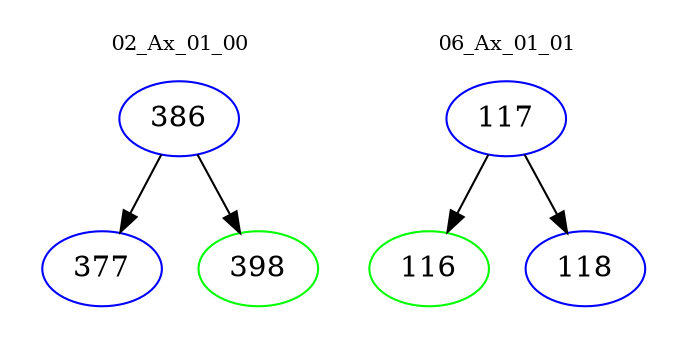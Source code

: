 digraph{
subgraph cluster_0 {
color = white
label = "02_Ax_01_00";
fontsize=10;
T0_386 [label="386", color="blue"]
T0_386 -> T0_377 [color="black"]
T0_377 [label="377", color="blue"]
T0_386 -> T0_398 [color="black"]
T0_398 [label="398", color="green"]
}
subgraph cluster_1 {
color = white
label = "06_Ax_01_01";
fontsize=10;
T1_117 [label="117", color="blue"]
T1_117 -> T1_116 [color="black"]
T1_116 [label="116", color="green"]
T1_117 -> T1_118 [color="black"]
T1_118 [label="118", color="blue"]
}
}
